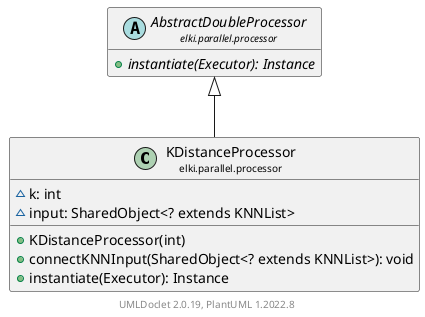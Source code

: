 @startuml
    remove .*\.(Instance|Par|Parameterizer|Factory)$
    set namespaceSeparator none
    hide empty fields
    hide empty methods

    class "<size:14>KDistanceProcessor\n<size:10>elki.parallel.processor" as elki.parallel.processor.KDistanceProcessor [[KDistanceProcessor.html]] {
        ~k: int
        ~input: SharedObject<? extends KNNList>
        +KDistanceProcessor(int)
        +connectKNNInput(SharedObject<? extends KNNList>): void
        +instantiate(Executor): Instance
    }

    abstract class "<size:14>AbstractDoubleProcessor\n<size:10>elki.parallel.processor" as elki.parallel.processor.AbstractDoubleProcessor [[AbstractDoubleProcessor.html]] {
        {abstract} +instantiate(Executor): Instance
    }
    class "<size:14>KDistanceProcessor.Instance\n<size:10>elki.parallel.processor" as elki.parallel.processor.KDistanceProcessor.Instance [[KDistanceProcessor.Instance.html]]

    elki.parallel.processor.AbstractDoubleProcessor <|-- elki.parallel.processor.KDistanceProcessor
    elki.parallel.processor.KDistanceProcessor +-- elki.parallel.processor.KDistanceProcessor.Instance

    center footer UMLDoclet 2.0.19, PlantUML 1.2022.8
@enduml
